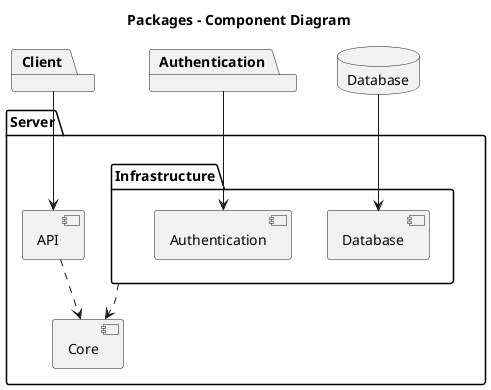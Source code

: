 @startuml

title Packages - Component Diagram

package "Client" {

}

package "Server" {
    [Core]
    [API]
    package "Infrastructure" {
        [Database] as IDb
        [Authentication] as IAuth
    }
}

package "Authentication" {
}

database "Database" as Db {
}

Client --> API
Infrastructure ..> Core
API ..> Core
Db --> IDb
Authentication --> IAuth

@enduml
